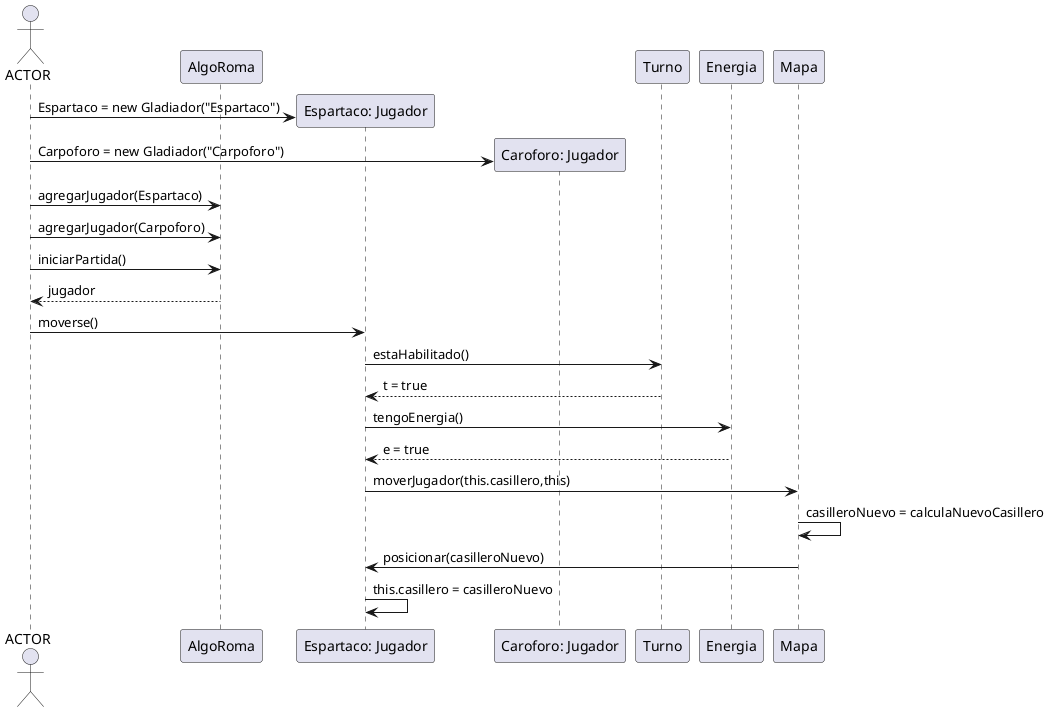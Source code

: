 @startuml

actor ACTOR
participant AlgoRoma
participant Jugador1 as "Espartaco: Jugador"
participant Jugador2 as "Caroforo: Jugador"

create Jugador1
ACTOR -> Jugador1: Espartaco = new Gladiador("Espartaco")
create Jugador2
ACTOR -> Jugador2: Carpoforo = new Gladiador("Carpoforo")

ACTOR -> AlgoRoma: agregarJugador(Espartaco)
ACTOR -> AlgoRoma: agregarJugador(Carpoforo)


ACTOR -> AlgoRoma: iniciarPartida()
AlgoRoma --> ACTOR: jugador

ACTOR -> Jugador1: moverse()
Jugador1 -> Turno: estaHabilitado()
Turno --> Jugador1: t = true
Jugador1 -> Energia: tengoEnergia()
Energia --> Jugador1: e = true

Jugador1 -> Mapa: moverJugador(this.casillero,this)

Mapa -> Mapa: casilleroNuevo = calculaNuevoCasillero
Mapa -> Jugador1: posicionar(casilleroNuevo)
Jugador1 -> Jugador1: this.casillero = casilleroNuevo
@enduml